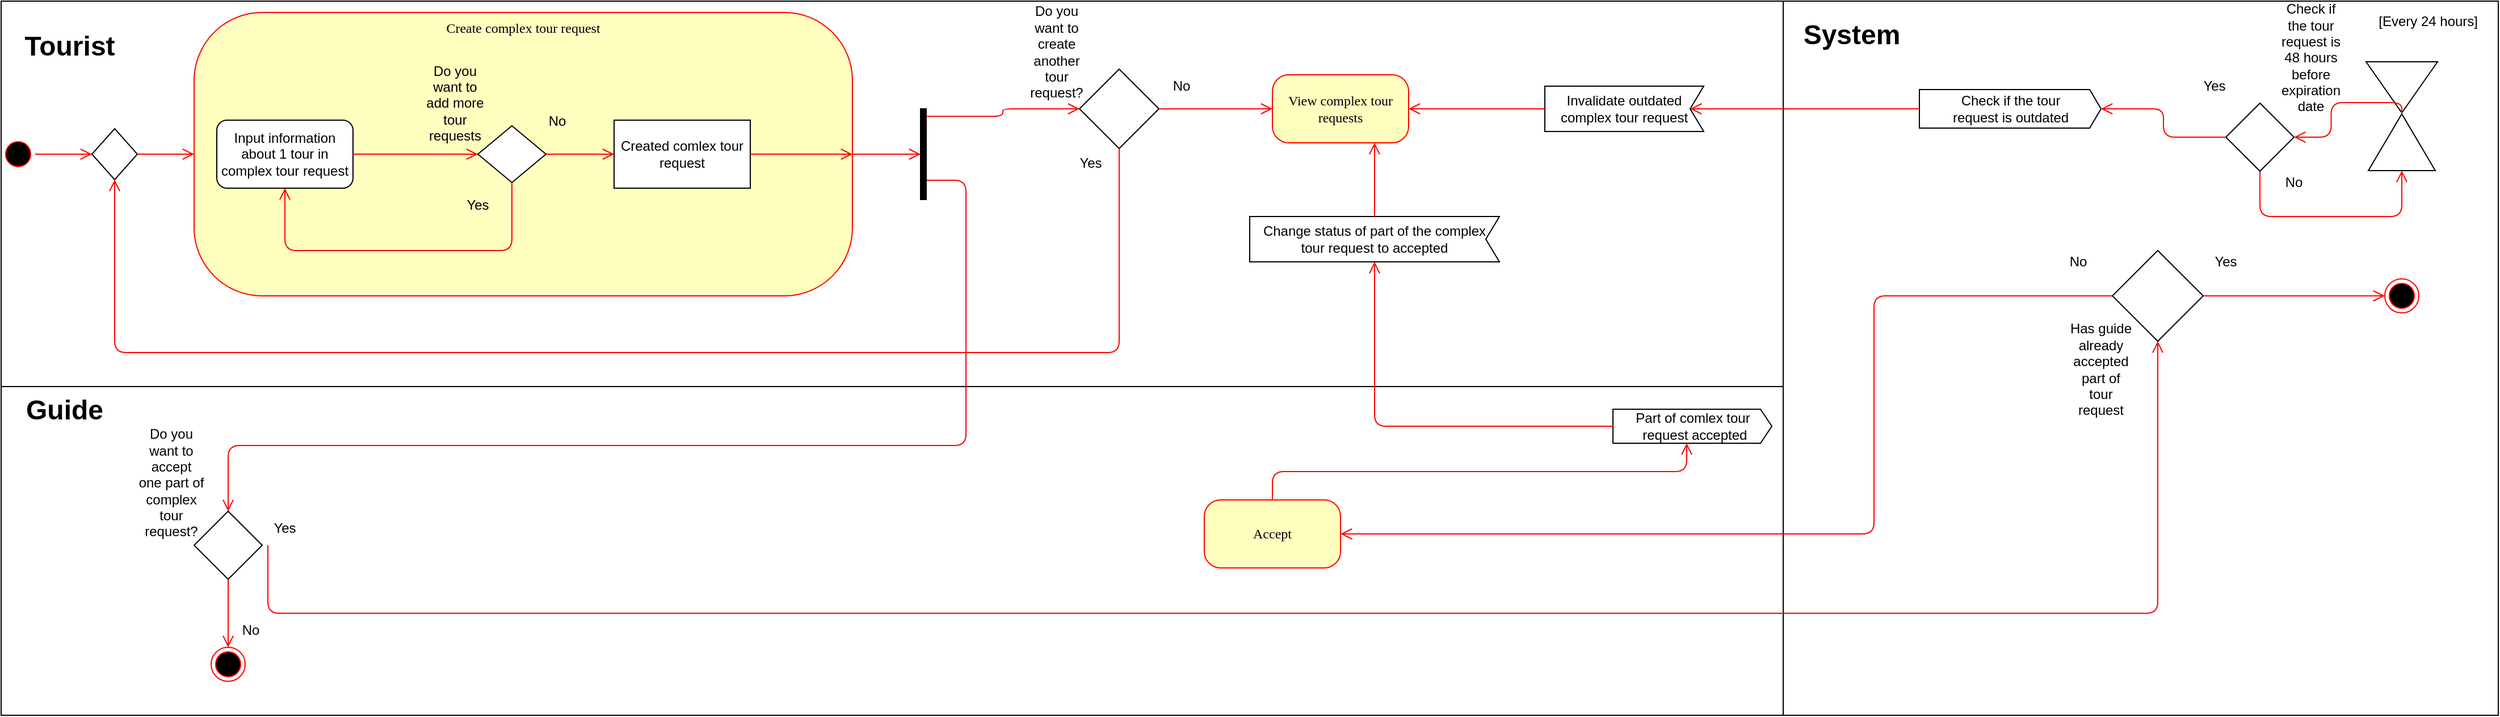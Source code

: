 <mxfile version="24.4.8" type="device">
  <diagram name="Page-1" id="58cdce13-f638-feb5-8d6f-7d28b1aa9fa0">
    <mxGraphModel dx="1500" dy="757" grid="1" gridSize="10" guides="1" tooltips="1" connect="1" arrows="1" fold="1" page="1" pageScale="1" pageWidth="1100" pageHeight="850" background="none" math="0" shadow="0">
      <root>
        <mxCell id="0" />
        <mxCell id="1" parent="0" />
        <mxCell id="1aTb1K4bln90lLpp5LH6-1" value="" style="rounded=0;whiteSpace=wrap;html=1;fillColor=none;" vertex="1" parent="1">
          <mxGeometry x="1570" width="630" height="630" as="geometry" />
        </mxCell>
        <mxCell id="3wuUIVL7UxxWHbkMjVqs-1" value="" style="rounded=0;whiteSpace=wrap;html=1;fillColor=none;" parent="1" vertex="1">
          <mxGeometry y="340" width="1570" height="290" as="geometry" />
        </mxCell>
        <mxCell id="_DRiXGlhLU-9NSZGoP_9-5" value="" style="rounded=0;whiteSpace=wrap;html=1;labelBackgroundColor=default;textShadow=1;fillColor=none;movable=1;resizable=1;rotatable=1;deletable=1;editable=1;locked=0;connectable=1;" parent="1" vertex="1">
          <mxGeometry width="1570" height="340" as="geometry" />
        </mxCell>
        <mxCell id="382b91b5511bd0f7-1" value="" style="ellipse;html=1;shape=startState;fillColor=#000000;strokeColor=#ff0000;rounded=1;shadow=0;comic=0;labelBackgroundColor=none;fontFamily=Verdana;fontSize=12;fontColor=#000000;align=center;direction=south;" parent="1" vertex="1">
          <mxGeometry y="120" width="30" height="30" as="geometry" />
        </mxCell>
        <mxCell id="382b91b5511bd0f7-5" value="Accept" style="rounded=1;whiteSpace=wrap;html=1;arcSize=24;fillColor=#ffffc0;strokeColor=#ff0000;shadow=0;comic=0;labelBackgroundColor=none;fontFamily=Verdana;fontSize=12;fontColor=#000000;align=center;" parent="1" vertex="1">
          <mxGeometry x="1060" y="440" width="120" height="60" as="geometry" />
        </mxCell>
        <mxCell id="382b91b5511bd0f7-6" value="Create complex tour request" style="rounded=1;whiteSpace=wrap;html=1;arcSize=24;fillColor=#ffffc0;strokeColor=#ff0000;shadow=0;comic=0;labelBackgroundColor=none;fontFamily=Verdana;fontSize=12;fontColor=#000000;align=center;verticalAlign=top;" parent="1" vertex="1">
          <mxGeometry x="170" y="10" width="580" height="250" as="geometry" />
        </mxCell>
        <mxCell id="2a3bc250acf0617d-9" style="edgeStyle=orthogonalEdgeStyle;html=1;labelBackgroundColor=none;endArrow=open;endSize=8;strokeColor=#ff0000;fontFamily=Verdana;fontSize=12;align=left;entryX=0;entryY=0.5;entryDx=0;entryDy=0;" parent="1" source="382b91b5511bd0f7-1" target="_DRiXGlhLU-9NSZGoP_9-18" edge="1">
          <mxGeometry relative="1" as="geometry">
            <mxPoint x="70" y="135" as="targetPoint" />
          </mxGeometry>
        </mxCell>
        <mxCell id="2a3bc250acf0617d-13" style="edgeStyle=orthogonalEdgeStyle;html=1;exitX=0.96;exitY=0.788;labelBackgroundColor=none;endArrow=open;endSize=8;strokeColor=#ff0000;fontFamily=Verdana;fontSize=12;align=left;exitDx=0;exitDy=0;exitPerimeter=0;entryX=0.5;entryY=0;entryDx=0;entryDy=0;" parent="1" source="_DRiXGlhLU-9NSZGoP_9-22" target="3wuUIVL7UxxWHbkMjVqs-3" edge="1">
          <mxGeometry relative="1" as="geometry">
            <mxPoint x="130" y="411.86" as="targetPoint" />
            <mxPoint x="833.2" y="157.5" as="sourcePoint" />
            <Array as="points">
              <mxPoint x="850" y="158" />
              <mxPoint x="850" y="392" />
              <mxPoint x="200" y="392" />
            </Array>
          </mxGeometry>
        </mxCell>
        <mxCell id="_DRiXGlhLU-9NSZGoP_9-1" value="" style="ellipse;html=1;shape=endState;fillColor=#000000;strokeColor=#ff0000;rounded=1;shadow=0;comic=0;labelBackgroundColor=none;fontFamily=Verdana;fontSize=12;fontColor=#000000;align=center;" parent="1" vertex="1">
          <mxGeometry x="185" y="570" width="30" height="30" as="geometry" />
        </mxCell>
        <mxCell id="_DRiXGlhLU-9NSZGoP_9-2" value="Input information about 1 tour in complex tour request" style="rounded=1;whiteSpace=wrap;html=1;" parent="1" vertex="1">
          <mxGeometry x="190" y="105" width="120" height="60" as="geometry" />
        </mxCell>
        <mxCell id="_DRiXGlhLU-9NSZGoP_9-3" style="edgeStyle=orthogonalEdgeStyle;html=1;exitX=1;exitY=0.5;labelBackgroundColor=none;endArrow=open;endSize=8;strokeColor=#ff0000;fontFamily=Verdana;fontSize=12;align=left;exitDx=0;exitDy=0;entryX=0;entryY=0.5;entryDx=0;entryDy=0;" parent="1" source="_DRiXGlhLU-9NSZGoP_9-2" target="_DRiXGlhLU-9NSZGoP_9-4" edge="1">
          <mxGeometry relative="1" as="geometry">
            <mxPoint x="770" y="50" as="sourcePoint" />
            <mxPoint x="430" y="90" as="targetPoint" />
          </mxGeometry>
        </mxCell>
        <mxCell id="_DRiXGlhLU-9NSZGoP_9-4" value="" style="rhombus;whiteSpace=wrap;html=1;" parent="1" vertex="1">
          <mxGeometry x="420" y="110" width="60" height="50" as="geometry" />
        </mxCell>
        <mxCell id="_DRiXGlhLU-9NSZGoP_9-6" value="Do you want to add more tour requests" style="text;html=1;align=center;verticalAlign=middle;whiteSpace=wrap;rounded=0;" parent="1" vertex="1">
          <mxGeometry x="370" y="75" width="60" height="30" as="geometry" />
        </mxCell>
        <mxCell id="_DRiXGlhLU-9NSZGoP_9-8" style="edgeStyle=elbowEdgeStyle;html=1;labelBackgroundColor=none;endArrow=open;endSize=8;strokeColor=#ff0000;fontFamily=Verdana;fontSize=12;align=left;exitX=0.5;exitY=1;exitDx=0;exitDy=0;entryX=0.5;entryY=1;entryDx=0;entryDy=0;" parent="1" source="_DRiXGlhLU-9NSZGoP_9-4" target="_DRiXGlhLU-9NSZGoP_9-2" edge="1">
          <mxGeometry relative="1" as="geometry">
            <mxPoint x="449.41" y="180" as="sourcePoint" />
            <mxPoint x="450" y="220" as="targetPoint" />
            <Array as="points">
              <mxPoint x="340" y="220" />
            </Array>
          </mxGeometry>
        </mxCell>
        <mxCell id="_DRiXGlhLU-9NSZGoP_9-9" value="Yes" style="text;html=1;align=center;verticalAlign=middle;whiteSpace=wrap;rounded=0;" parent="1" vertex="1">
          <mxGeometry x="390" y="165" width="60" height="30" as="geometry" />
        </mxCell>
        <mxCell id="_DRiXGlhLU-9NSZGoP_9-10" style="edgeStyle=elbowEdgeStyle;html=1;labelBackgroundColor=none;endArrow=open;endSize=8;strokeColor=#ff0000;fontFamily=Verdana;fontSize=12;align=left;exitX=1;exitY=0.5;exitDx=0;exitDy=0;entryX=0;entryY=0.5;entryDx=0;entryDy=0;" parent="1" source="_DRiXGlhLU-9NSZGoP_9-4" target="_DRiXGlhLU-9NSZGoP_9-12" edge="1">
          <mxGeometry relative="1" as="geometry">
            <mxPoint x="500" y="134.41" as="sourcePoint" />
            <mxPoint x="530" y="134" as="targetPoint" />
            <Array as="points" />
          </mxGeometry>
        </mxCell>
        <mxCell id="_DRiXGlhLU-9NSZGoP_9-11" value="Tourist" style="text;strokeColor=none;fillColor=none;html=1;fontSize=24;fontStyle=1;verticalAlign=middle;align=center;" parent="1" vertex="1">
          <mxGeometry x="10" y="20" width="100" height="40" as="geometry" />
        </mxCell>
        <mxCell id="_DRiXGlhLU-9NSZGoP_9-12" value="Created comlex tour request" style="rounded=0;whiteSpace=wrap;html=1;" parent="1" vertex="1">
          <mxGeometry x="540" y="105" width="120" height="60" as="geometry" />
        </mxCell>
        <mxCell id="_DRiXGlhLU-9NSZGoP_9-13" style="edgeStyle=elbowEdgeStyle;html=1;labelBackgroundColor=none;endArrow=open;endSize=8;strokeColor=#ff0000;fontFamily=Verdana;fontSize=12;align=left;exitX=1;exitY=0.5;exitDx=0;exitDy=0;entryX=1;entryY=0.5;entryDx=0;entryDy=0;" parent="1" source="_DRiXGlhLU-9NSZGoP_9-12" target="382b91b5511bd0f7-6" edge="1">
          <mxGeometry relative="1" as="geometry">
            <mxPoint x="670" y="134.41" as="sourcePoint" />
            <mxPoint x="750" y="134" as="targetPoint" />
          </mxGeometry>
        </mxCell>
        <mxCell id="_DRiXGlhLU-9NSZGoP_9-14" value="No" style="text;html=1;align=center;verticalAlign=middle;whiteSpace=wrap;rounded=0;" parent="1" vertex="1">
          <mxGeometry x="460" y="91" width="60" height="30" as="geometry" />
        </mxCell>
        <mxCell id="_DRiXGlhLU-9NSZGoP_9-15" value="" style="rhombus;whiteSpace=wrap;html=1;" parent="1" vertex="1">
          <mxGeometry x="950" y="60" width="70" height="70" as="geometry" />
        </mxCell>
        <mxCell id="_DRiXGlhLU-9NSZGoP_9-16" style="edgeStyle=elbowEdgeStyle;html=1;labelBackgroundColor=none;endArrow=open;endSize=8;strokeColor=#ff0000;fontFamily=Verdana;fontSize=12;align=left;exitX=1;exitY=0.5;exitDx=0;exitDy=0;entryX=0;entryY=0.5;entryDx=0;entryDy=0;entryPerimeter=0;" parent="1" source="382b91b5511bd0f7-6" target="_DRiXGlhLU-9NSZGoP_9-22" edge="1">
          <mxGeometry relative="1" as="geometry">
            <mxPoint x="800" y="140" as="sourcePoint" />
            <mxPoint x="790" y="135" as="targetPoint" />
          </mxGeometry>
        </mxCell>
        <mxCell id="_DRiXGlhLU-9NSZGoP_9-17" value="Do you want to create another tour request?" style="text;html=1;align=center;verticalAlign=middle;whiteSpace=wrap;rounded=0;" parent="1" vertex="1">
          <mxGeometry x="900" y="30" width="60" height="30" as="geometry" />
        </mxCell>
        <mxCell id="_DRiXGlhLU-9NSZGoP_9-18" value="" style="rhombus;whiteSpace=wrap;html=1;" parent="1" vertex="1">
          <mxGeometry x="80" y="112.5" width="40" height="45" as="geometry" />
        </mxCell>
        <mxCell id="_DRiXGlhLU-9NSZGoP_9-19" style="edgeStyle=elbowEdgeStyle;html=1;labelBackgroundColor=none;endArrow=open;endSize=8;strokeColor=#ff0000;fontFamily=Verdana;fontSize=12;align=left;exitX=1;exitY=0.5;exitDx=0;exitDy=0;entryX=0;entryY=0.5;entryDx=0;entryDy=0;" parent="1" source="_DRiXGlhLU-9NSZGoP_9-18" target="382b91b5511bd0f7-6" edge="1">
          <mxGeometry relative="1" as="geometry">
            <mxPoint x="130" y="134.41" as="sourcePoint" />
            <mxPoint x="170" y="134.41" as="targetPoint" />
            <Array as="points">
              <mxPoint x="160" y="94.41" />
            </Array>
          </mxGeometry>
        </mxCell>
        <mxCell id="_DRiXGlhLU-9NSZGoP_9-20" style="edgeStyle=elbowEdgeStyle;html=1;labelBackgroundColor=none;endArrow=open;endSize=8;strokeColor=#ff0000;fontFamily=Verdana;fontSize=12;align=left;exitX=0.5;exitY=1;exitDx=0;exitDy=0;entryX=0.5;entryY=1;entryDx=0;entryDy=0;" parent="1" source="_DRiXGlhLU-9NSZGoP_9-15" target="_DRiXGlhLU-9NSZGoP_9-18" edge="1">
          <mxGeometry relative="1" as="geometry">
            <mxPoint x="924.71" y="180" as="sourcePoint" />
            <mxPoint x="924.416" y="330" as="targetPoint" />
            <Array as="points">
              <mxPoint x="512" y="310" />
            </Array>
          </mxGeometry>
        </mxCell>
        <mxCell id="_DRiXGlhLU-9NSZGoP_9-21" value="Yes" style="text;html=1;align=center;verticalAlign=middle;whiteSpace=wrap;rounded=0;" parent="1" vertex="1">
          <mxGeometry x="930" y="127.5" width="60" height="30" as="geometry" />
        </mxCell>
        <mxCell id="_DRiXGlhLU-9NSZGoP_9-22" value="" style="html=1;points=[];perimeter=orthogonalPerimeter;fillColor=strokeColor;" parent="1" vertex="1">
          <mxGeometry x="810" y="95" width="5" height="80" as="geometry" />
        </mxCell>
        <mxCell id="_DRiXGlhLU-9NSZGoP_9-23" style="edgeStyle=elbowEdgeStyle;html=1;labelBackgroundColor=none;endArrow=open;endSize=8;strokeColor=#ff0000;fontFamily=Verdana;fontSize=12;align=left;exitX=0.976;exitY=0.083;exitDx=0;exitDy=0;exitPerimeter=0;entryX=0;entryY=0.5;entryDx=0;entryDy=0;" parent="1" source="_DRiXGlhLU-9NSZGoP_9-22" target="_DRiXGlhLU-9NSZGoP_9-15" edge="1">
          <mxGeometry relative="1" as="geometry">
            <mxPoint x="830" y="105.0" as="sourcePoint" />
            <mxPoint x="940" y="105.0" as="targetPoint" />
          </mxGeometry>
        </mxCell>
        <mxCell id="_DRiXGlhLU-9NSZGoP_9-24" style="edgeStyle=elbowEdgeStyle;html=1;labelBackgroundColor=none;endArrow=open;endSize=8;strokeColor=#ff0000;fontFamily=Verdana;fontSize=12;align=left;exitX=1;exitY=0.5;exitDx=0;exitDy=0;entryX=0;entryY=0.5;entryDx=0;entryDy=0;" parent="1" source="_DRiXGlhLU-9NSZGoP_9-15" target="_DRiXGlhLU-9NSZGoP_9-25" edge="1">
          <mxGeometry relative="1" as="geometry">
            <mxPoint x="1050" y="95" as="sourcePoint" />
            <mxPoint x="1100" y="95" as="targetPoint" />
          </mxGeometry>
        </mxCell>
        <mxCell id="_DRiXGlhLU-9NSZGoP_9-25" value="View complex tour requests" style="rounded=1;whiteSpace=wrap;html=1;arcSize=24;fillColor=#ffffc0;strokeColor=#ff0000;shadow=0;comic=0;labelBackgroundColor=none;fontFamily=Verdana;fontSize=12;fontColor=#000000;align=center;" parent="1" vertex="1">
          <mxGeometry x="1120" y="65" width="120" height="60" as="geometry" />
        </mxCell>
        <mxCell id="_DRiXGlhLU-9NSZGoP_9-27" value="No" style="text;html=1;align=center;verticalAlign=middle;whiteSpace=wrap;rounded=0;" parent="1" vertex="1">
          <mxGeometry x="1010" y="60" width="60" height="30" as="geometry" />
        </mxCell>
        <mxCell id="_DRiXGlhLU-9NSZGoP_9-28" value="Invalidate outdated complex tour request" style="shape=mxgraph.sysml.accEvent;flipH=1;whiteSpace=wrap;align=center;html=1;" parent="1" vertex="1">
          <mxGeometry x="1360" y="75" width="140" height="40" as="geometry" />
        </mxCell>
        <mxCell id="_DRiXGlhLU-9NSZGoP_9-31" style="edgeStyle=orthogonalEdgeStyle;html=1;labelBackgroundColor=none;endArrow=open;endSize=8;strokeColor=#ff0000;fontFamily=Verdana;fontSize=12;align=left;exitX=1;exitY=0.5;exitDx=0;exitDy=0;exitPerimeter=0;entryX=1;entryY=0.5;entryDx=0;entryDy=0;" parent="1" source="_DRiXGlhLU-9NSZGoP_9-28" target="_DRiXGlhLU-9NSZGoP_9-25" edge="1">
          <mxGeometry relative="1" as="geometry">
            <mxPoint x="1360" y="94.41" as="sourcePoint" />
            <mxPoint x="1240" y="94.41" as="targetPoint" />
          </mxGeometry>
        </mxCell>
        <mxCell id="3wuUIVL7UxxWHbkMjVqs-2" value="&lt;h1 style=&quot;margin-top: 0px;&quot;&gt;Guide&lt;/h1&gt;" style="text;html=1;whiteSpace=wrap;overflow=hidden;rounded=0;" parent="1" vertex="1">
          <mxGeometry x="20" y="340" width="80" height="40" as="geometry" />
        </mxCell>
        <mxCell id="3wuUIVL7UxxWHbkMjVqs-3" value="" style="rhombus;whiteSpace=wrap;html=1;" parent="1" vertex="1">
          <mxGeometry x="170" y="450" width="60" height="60" as="geometry" />
        </mxCell>
        <mxCell id="3wuUIVL7UxxWHbkMjVqs-4" value="Do you want to accept one part of complex tour request?" style="text;html=1;align=center;verticalAlign=middle;whiteSpace=wrap;rounded=0;" parent="1" vertex="1">
          <mxGeometry x="120" y="410" width="60" height="30" as="geometry" />
        </mxCell>
        <mxCell id="3wuUIVL7UxxWHbkMjVqs-7" style="edgeStyle=elbowEdgeStyle;html=1;labelBackgroundColor=none;endArrow=open;endSize=8;strokeColor=#ff0000;fontFamily=Verdana;fontSize=12;align=left;exitX=1;exitY=0.5;exitDx=0;exitDy=0;entryX=0.5;entryY=0;entryDx=0;entryDy=0;entryPerimeter=0;" parent="1" target="_DRiXGlhLU-9NSZGoP_9-1" edge="1">
          <mxGeometry relative="1" as="geometry">
            <mxPoint x="200" y="510" as="sourcePoint" />
            <mxPoint x="200" y="560" as="targetPoint" />
            <Array as="points">
              <mxPoint x="200" y="530" />
            </Array>
          </mxGeometry>
        </mxCell>
        <mxCell id="3wuUIVL7UxxWHbkMjVqs-9" value="Yes" style="text;html=1;align=center;verticalAlign=middle;whiteSpace=wrap;rounded=0;" parent="1" vertex="1">
          <mxGeometry x="220" y="450" width="60" height="30" as="geometry" />
        </mxCell>
        <mxCell id="3wuUIVL7UxxWHbkMjVqs-10" value="No" style="text;html=1;align=center;verticalAlign=middle;whiteSpace=wrap;rounded=0;" parent="1" vertex="1">
          <mxGeometry x="190" y="540" width="60" height="30" as="geometry" />
        </mxCell>
        <mxCell id="3wuUIVL7UxxWHbkMjVqs-11" style="edgeStyle=elbowEdgeStyle;html=1;labelBackgroundColor=none;endArrow=open;endSize=8;strokeColor=#ff0000;fontFamily=Verdana;fontSize=12;align=left;exitX=0.25;exitY=1;exitDx=0;exitDy=0;entryX=0.5;entryY=1;entryDx=0;entryDy=0;" parent="1" source="3wuUIVL7UxxWHbkMjVqs-9" target="1aTb1K4bln90lLpp5LH6-5" edge="1">
          <mxGeometry relative="1" as="geometry">
            <mxPoint x="440" y="479" as="sourcePoint" />
            <mxPoint x="540" y="480" as="targetPoint" />
            <Array as="points">
              <mxPoint x="470" y="540" />
            </Array>
          </mxGeometry>
        </mxCell>
        <mxCell id="3wuUIVL7UxxWHbkMjVqs-12" value="Part of comlex tour&lt;div&gt;&amp;nbsp;request accepted&lt;/div&gt;" style="html=1;shadow=0;dashed=0;align=center;verticalAlign=middle;shape=mxgraph.arrows2.arrow;dy=0;dx=10;notch=0;" parent="1" vertex="1">
          <mxGeometry x="1420" y="360" width="140" height="30" as="geometry" />
        </mxCell>
        <mxCell id="3wuUIVL7UxxWHbkMjVqs-14" value="Change status of part of the complex tour request to accepted" style="shape=mxgraph.sysml.accEvent;flipH=1;whiteSpace=wrap;align=center;html=1;" parent="1" vertex="1">
          <mxGeometry x="1100" y="190" width="220" height="40" as="geometry" />
        </mxCell>
        <mxCell id="3wuUIVL7UxxWHbkMjVqs-15" style="edgeStyle=elbowEdgeStyle;html=1;labelBackgroundColor=none;endArrow=open;endSize=8;strokeColor=#ff0000;fontFamily=Verdana;fontSize=12;align=left;entryX=0.5;entryY=1;entryDx=0;entryDy=0;entryPerimeter=0;exitX=0;exitY=0.5;exitDx=0;exitDy=0;exitPerimeter=0;" parent="1" source="3wuUIVL7UxxWHbkMjVqs-12" target="3wuUIVL7UxxWHbkMjVqs-14" edge="1">
          <mxGeometry relative="1" as="geometry">
            <mxPoint x="1210" y="485" as="sourcePoint" />
            <mxPoint x="720" y="480" as="targetPoint" />
            <Array as="points">
              <mxPoint x="1210" y="320" />
            </Array>
          </mxGeometry>
        </mxCell>
        <mxCell id="3wuUIVL7UxxWHbkMjVqs-16" style="edgeStyle=elbowEdgeStyle;html=1;labelBackgroundColor=none;endArrow=open;endSize=8;strokeColor=#ff0000;fontFamily=Verdana;fontSize=12;align=left;exitX=0.5;exitY=0;exitDx=0;exitDy=0;entryX=0.75;entryY=1;entryDx=0;entryDy=0;exitPerimeter=0;" parent="1" source="3wuUIVL7UxxWHbkMjVqs-14" target="_DRiXGlhLU-9NSZGoP_9-25" edge="1">
          <mxGeometry relative="1" as="geometry">
            <mxPoint x="1210" y="150" as="sourcePoint" />
            <mxPoint x="1260" y="150" as="targetPoint" />
            <Array as="points" />
          </mxGeometry>
        </mxCell>
        <mxCell id="1aTb1K4bln90lLpp5LH6-2" value="System" style="text;strokeColor=none;fillColor=none;html=1;fontSize=24;fontStyle=1;verticalAlign=middle;align=center;" vertex="1" parent="1">
          <mxGeometry x="1580" y="10" width="100" height="40" as="geometry" />
        </mxCell>
        <mxCell id="1aTb1K4bln90lLpp5LH6-3" value="Check if the tour &lt;br&gt;request is outdated" style="html=1;shadow=0;dashed=0;align=center;verticalAlign=middle;shape=mxgraph.arrows2.arrow;dy=0;dx=10;notch=0;" vertex="1" parent="1">
          <mxGeometry x="1690" y="78" width="160" height="34" as="geometry" />
        </mxCell>
        <mxCell id="1aTb1K4bln90lLpp5LH6-4" style="edgeStyle=orthogonalEdgeStyle;html=1;labelBackgroundColor=none;endArrow=open;endSize=8;strokeColor=#ff0000;fontFamily=Verdana;fontSize=12;align=left;entryX=0;entryY=0.5;entryDx=12;entryDy=0;exitX=0;exitY=0.5;exitDx=0;exitDy=0;exitPerimeter=0;entryPerimeter=0;" edge="1" parent="1" source="1aTb1K4bln90lLpp5LH6-3" target="_DRiXGlhLU-9NSZGoP_9-28">
          <mxGeometry relative="1" as="geometry">
            <mxPoint x="1690" y="97" as="sourcePoint" />
            <mxPoint x="1570" y="97.33" as="targetPoint" />
          </mxGeometry>
        </mxCell>
        <mxCell id="1aTb1K4bln90lLpp5LH6-5" value="" style="rhombus;whiteSpace=wrap;html=1;" vertex="1" parent="1">
          <mxGeometry x="1860" y="220" width="80" height="80" as="geometry" />
        </mxCell>
        <mxCell id="1aTb1K4bln90lLpp5LH6-6" value="Has guide already accepted part of tour request" style="text;html=1;align=center;verticalAlign=middle;whiteSpace=wrap;rounded=0;" vertex="1" parent="1">
          <mxGeometry x="1820" y="310" width="60" height="30" as="geometry" />
        </mxCell>
        <mxCell id="1aTb1K4bln90lLpp5LH6-7" style="edgeStyle=elbowEdgeStyle;html=1;labelBackgroundColor=none;endArrow=open;endSize=8;strokeColor=#ff0000;fontFamily=Verdana;fontSize=12;align=left;exitX=0;exitY=0.5;exitDx=0;exitDy=0;entryX=1;entryY=0.5;entryDx=0;entryDy=0;" edge="1" parent="1" source="1aTb1K4bln90lLpp5LH6-5" target="382b91b5511bd0f7-5">
          <mxGeometry relative="1" as="geometry">
            <mxPoint x="1695" y="260" as="sourcePoint" />
            <mxPoint x="1780" y="260" as="targetPoint" />
            <Array as="points">
              <mxPoint x="1650" y="370" />
            </Array>
          </mxGeometry>
        </mxCell>
        <mxCell id="1aTb1K4bln90lLpp5LH6-8" value="No" style="text;html=1;align=center;verticalAlign=middle;whiteSpace=wrap;rounded=0;" vertex="1" parent="1">
          <mxGeometry x="1800" y="215" width="60" height="30" as="geometry" />
        </mxCell>
        <mxCell id="1aTb1K4bln90lLpp5LH6-9" value="" style="ellipse;html=1;shape=endState;fillColor=#000000;strokeColor=#ff0000;rounded=1;shadow=0;comic=0;labelBackgroundColor=none;fontFamily=Verdana;fontSize=12;fontColor=#000000;align=center;" vertex="1" parent="1">
          <mxGeometry x="2100" y="245" width="30" height="30" as="geometry" />
        </mxCell>
        <mxCell id="1aTb1K4bln90lLpp5LH6-10" style="edgeStyle=elbowEdgeStyle;html=1;labelBackgroundColor=none;endArrow=open;endSize=8;strokeColor=#ff0000;fontFamily=Verdana;fontSize=12;align=left;entryX=0;entryY=0.5;entryDx=0;entryDy=0;exitX=1;exitY=0.5;exitDx=0;exitDy=0;" edge="1" parent="1" source="1aTb1K4bln90lLpp5LH6-5" target="1aTb1K4bln90lLpp5LH6-9">
          <mxGeometry relative="1" as="geometry">
            <mxPoint x="1970" y="259.33" as="sourcePoint" />
            <mxPoint x="2080" y="259.33" as="targetPoint" />
          </mxGeometry>
        </mxCell>
        <mxCell id="1aTb1K4bln90lLpp5LH6-11" value="Yes" style="text;html=1;align=center;verticalAlign=middle;whiteSpace=wrap;rounded=0;" vertex="1" parent="1">
          <mxGeometry x="1930" y="215" width="60" height="30" as="geometry" />
        </mxCell>
        <mxCell id="1aTb1K4bln90lLpp5LH6-12" value="" style="triangle;whiteSpace=wrap;html=1;rotation=90;" vertex="1" parent="1">
          <mxGeometry x="2092.5" y="44.5" width="45" height="63" as="geometry" />
        </mxCell>
        <mxCell id="1aTb1K4bln90lLpp5LH6-13" value="" style="triangle;whiteSpace=wrap;html=1;rotation=-90;" vertex="1" parent="1">
          <mxGeometry x="2090" y="95" width="50" height="59" as="geometry" />
        </mxCell>
        <mxCell id="1aTb1K4bln90lLpp5LH6-14" value="[Every 24 hours]&amp;nbsp;" style="text;html=1;align=center;verticalAlign=middle;whiteSpace=wrap;rounded=0;" vertex="1" parent="1">
          <mxGeometry x="2090" y="3" width="100" height="30" as="geometry" />
        </mxCell>
        <mxCell id="1aTb1K4bln90lLpp5LH6-15" value="" style="rhombus;whiteSpace=wrap;html=1;" vertex="1" parent="1">
          <mxGeometry x="1960" y="90" width="60" height="60" as="geometry" />
        </mxCell>
        <mxCell id="1aTb1K4bln90lLpp5LH6-16" style="edgeStyle=orthogonalEdgeStyle;html=1;labelBackgroundColor=none;endArrow=open;endSize=8;strokeColor=#ff0000;fontFamily=Verdana;fontSize=12;align=left;exitX=1;exitY=0.5;exitDx=0;exitDy=0;entryX=1;entryY=0.5;entryDx=0;entryDy=0;" edge="1" parent="1" source="1aTb1K4bln90lLpp5LH6-13" target="1aTb1K4bln90lLpp5LH6-15">
          <mxGeometry relative="1" as="geometry">
            <mxPoint x="2100" y="95" as="sourcePoint" />
            <mxPoint x="2020" y="95" as="targetPoint" />
          </mxGeometry>
        </mxCell>
        <mxCell id="1aTb1K4bln90lLpp5LH6-17" value="Check if the tour request is 48 hours before expiration date" style="text;html=1;align=center;verticalAlign=middle;whiteSpace=wrap;rounded=0;" vertex="1" parent="1">
          <mxGeometry x="2010" y="50" width="50" as="geometry" />
        </mxCell>
        <mxCell id="1aTb1K4bln90lLpp5LH6-18" style="edgeStyle=orthogonalEdgeStyle;html=1;labelBackgroundColor=none;endArrow=open;endSize=8;strokeColor=#ff0000;fontFamily=Verdana;fontSize=12;align=left;entryX=1;entryY=0.5;entryDx=0;entryDy=0;exitX=0;exitY=0.5;exitDx=0;exitDy=0;entryPerimeter=0;" edge="1" parent="1" source="1aTb1K4bln90lLpp5LH6-15" target="1aTb1K4bln90lLpp5LH6-3">
          <mxGeometry relative="1" as="geometry">
            <mxPoint x="1930" y="89.34" as="sourcePoint" />
            <mxPoint x="1880" y="88.67" as="targetPoint" />
          </mxGeometry>
        </mxCell>
        <mxCell id="1aTb1K4bln90lLpp5LH6-19" style="edgeStyle=orthogonalEdgeStyle;html=1;labelBackgroundColor=none;endArrow=open;endSize=8;strokeColor=#ff0000;fontFamily=Verdana;fontSize=12;align=left;entryX=0;entryY=0.5;entryDx=0;entryDy=0;exitX=0.5;exitY=1;exitDx=0;exitDy=0;" edge="1" parent="1" source="1aTb1K4bln90lLpp5LH6-15" target="1aTb1K4bln90lLpp5LH6-13">
          <mxGeometry relative="1" as="geometry">
            <mxPoint x="1980" y="190" as="sourcePoint" />
            <mxPoint x="2090" y="190" as="targetPoint" />
            <Array as="points">
              <mxPoint x="1990" y="190" />
              <mxPoint x="2115" y="190" />
            </Array>
          </mxGeometry>
        </mxCell>
        <mxCell id="1aTb1K4bln90lLpp5LH6-20" value="Yes" style="text;html=1;align=center;verticalAlign=middle;whiteSpace=wrap;rounded=0;" vertex="1" parent="1">
          <mxGeometry x="1920" y="60" width="60" height="30" as="geometry" />
        </mxCell>
        <mxCell id="1aTb1K4bln90lLpp5LH6-21" value="No" style="text;html=1;align=center;verticalAlign=middle;whiteSpace=wrap;rounded=0;" vertex="1" parent="1">
          <mxGeometry x="1990" y="145" width="60" height="30" as="geometry" />
        </mxCell>
        <mxCell id="1aTb1K4bln90lLpp5LH6-22" style="edgeStyle=orthogonalEdgeStyle;html=1;labelBackgroundColor=none;endArrow=open;endSize=8;strokeColor=#ff0000;fontFamily=Verdana;fontSize=12;align=left;exitX=0.5;exitY=0;exitDx=0;exitDy=0;entryX=0;entryY=0;entryDx=65;entryDy=30;entryPerimeter=0;" edge="1" parent="1" source="382b91b5511bd0f7-5" target="3wuUIVL7UxxWHbkMjVqs-12">
          <mxGeometry relative="1" as="geometry">
            <mxPoint x="1130" y="430" as="sourcePoint" />
            <mxPoint x="1130" y="340" as="targetPoint" />
          </mxGeometry>
        </mxCell>
      </root>
    </mxGraphModel>
  </diagram>
</mxfile>
